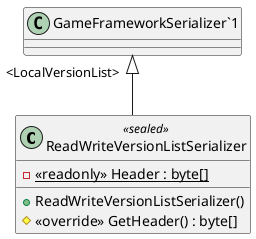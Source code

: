 @startuml
class ReadWriteVersionListSerializer <<sealed>> {
    - {static} <<readonly>> Header : byte[]
    + ReadWriteVersionListSerializer()
    # <<override>> GetHeader() : byte[]
}
"GameFrameworkSerializer`1" "<LocalVersionList>" <|-- ReadWriteVersionListSerializer
@enduml
